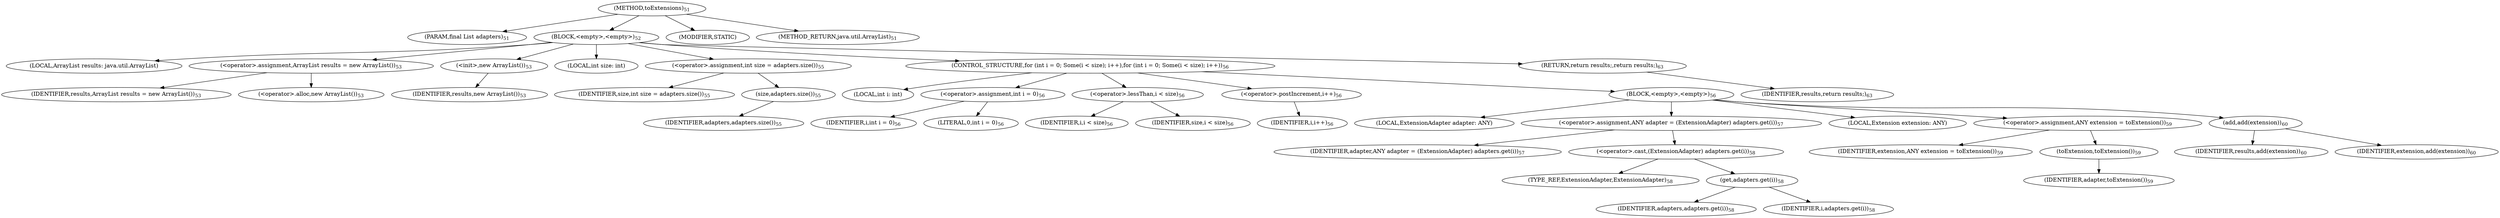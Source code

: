 digraph "toExtensions" {  
"36" [label = <(METHOD,toExtensions)<SUB>51</SUB>> ]
"37" [label = <(PARAM,final List adapters)<SUB>51</SUB>> ]
"38" [label = <(BLOCK,&lt;empty&gt;,&lt;empty&gt;)<SUB>52</SUB>> ]
"4" [label = <(LOCAL,ArrayList results: java.util.ArrayList)> ]
"39" [label = <(&lt;operator&gt;.assignment,ArrayList results = new ArrayList())<SUB>53</SUB>> ]
"40" [label = <(IDENTIFIER,results,ArrayList results = new ArrayList())<SUB>53</SUB>> ]
"41" [label = <(&lt;operator&gt;.alloc,new ArrayList())<SUB>53</SUB>> ]
"42" [label = <(&lt;init&gt;,new ArrayList())<SUB>53</SUB>> ]
"3" [label = <(IDENTIFIER,results,new ArrayList())<SUB>53</SUB>> ]
"43" [label = <(LOCAL,int size: int)> ]
"44" [label = <(&lt;operator&gt;.assignment,int size = adapters.size())<SUB>55</SUB>> ]
"45" [label = <(IDENTIFIER,size,int size = adapters.size())<SUB>55</SUB>> ]
"46" [label = <(size,adapters.size())<SUB>55</SUB>> ]
"47" [label = <(IDENTIFIER,adapters,adapters.size())<SUB>55</SUB>> ]
"48" [label = <(CONTROL_STRUCTURE,for (int i = 0; Some(i &lt; size); i++),for (int i = 0; Some(i &lt; size); i++))<SUB>56</SUB>> ]
"49" [label = <(LOCAL,int i: int)> ]
"50" [label = <(&lt;operator&gt;.assignment,int i = 0)<SUB>56</SUB>> ]
"51" [label = <(IDENTIFIER,i,int i = 0)<SUB>56</SUB>> ]
"52" [label = <(LITERAL,0,int i = 0)<SUB>56</SUB>> ]
"53" [label = <(&lt;operator&gt;.lessThan,i &lt; size)<SUB>56</SUB>> ]
"54" [label = <(IDENTIFIER,i,i &lt; size)<SUB>56</SUB>> ]
"55" [label = <(IDENTIFIER,size,i &lt; size)<SUB>56</SUB>> ]
"56" [label = <(&lt;operator&gt;.postIncrement,i++)<SUB>56</SUB>> ]
"57" [label = <(IDENTIFIER,i,i++)<SUB>56</SUB>> ]
"58" [label = <(BLOCK,&lt;empty&gt;,&lt;empty&gt;)<SUB>56</SUB>> ]
"59" [label = <(LOCAL,ExtensionAdapter adapter: ANY)> ]
"60" [label = <(&lt;operator&gt;.assignment,ANY adapter = (ExtensionAdapter) adapters.get(i))<SUB>57</SUB>> ]
"61" [label = <(IDENTIFIER,adapter,ANY adapter = (ExtensionAdapter) adapters.get(i))<SUB>57</SUB>> ]
"62" [label = <(&lt;operator&gt;.cast,(ExtensionAdapter) adapters.get(i))<SUB>58</SUB>> ]
"63" [label = <(TYPE_REF,ExtensionAdapter,ExtensionAdapter)<SUB>58</SUB>> ]
"64" [label = <(get,adapters.get(i))<SUB>58</SUB>> ]
"65" [label = <(IDENTIFIER,adapters,adapters.get(i))<SUB>58</SUB>> ]
"66" [label = <(IDENTIFIER,i,adapters.get(i))<SUB>58</SUB>> ]
"67" [label = <(LOCAL,Extension extension: ANY)> ]
"68" [label = <(&lt;operator&gt;.assignment,ANY extension = toExtension())<SUB>59</SUB>> ]
"69" [label = <(IDENTIFIER,extension,ANY extension = toExtension())<SUB>59</SUB>> ]
"70" [label = <(toExtension,toExtension())<SUB>59</SUB>> ]
"71" [label = <(IDENTIFIER,adapter,toExtension())<SUB>59</SUB>> ]
"72" [label = <(add,add(extension))<SUB>60</SUB>> ]
"73" [label = <(IDENTIFIER,results,add(extension))<SUB>60</SUB>> ]
"74" [label = <(IDENTIFIER,extension,add(extension))<SUB>60</SUB>> ]
"75" [label = <(RETURN,return results;,return results;)<SUB>63</SUB>> ]
"76" [label = <(IDENTIFIER,results,return results;)<SUB>63</SUB>> ]
"77" [label = <(MODIFIER,STATIC)> ]
"78" [label = <(METHOD_RETURN,java.util.ArrayList)<SUB>51</SUB>> ]
  "36" -> "37" 
  "36" -> "38" 
  "36" -> "77" 
  "36" -> "78" 
  "38" -> "4" 
  "38" -> "39" 
  "38" -> "42" 
  "38" -> "43" 
  "38" -> "44" 
  "38" -> "48" 
  "38" -> "75" 
  "39" -> "40" 
  "39" -> "41" 
  "42" -> "3" 
  "44" -> "45" 
  "44" -> "46" 
  "46" -> "47" 
  "48" -> "49" 
  "48" -> "50" 
  "48" -> "53" 
  "48" -> "56" 
  "48" -> "58" 
  "50" -> "51" 
  "50" -> "52" 
  "53" -> "54" 
  "53" -> "55" 
  "56" -> "57" 
  "58" -> "59" 
  "58" -> "60" 
  "58" -> "67" 
  "58" -> "68" 
  "58" -> "72" 
  "60" -> "61" 
  "60" -> "62" 
  "62" -> "63" 
  "62" -> "64" 
  "64" -> "65" 
  "64" -> "66" 
  "68" -> "69" 
  "68" -> "70" 
  "70" -> "71" 
  "72" -> "73" 
  "72" -> "74" 
  "75" -> "76" 
}
